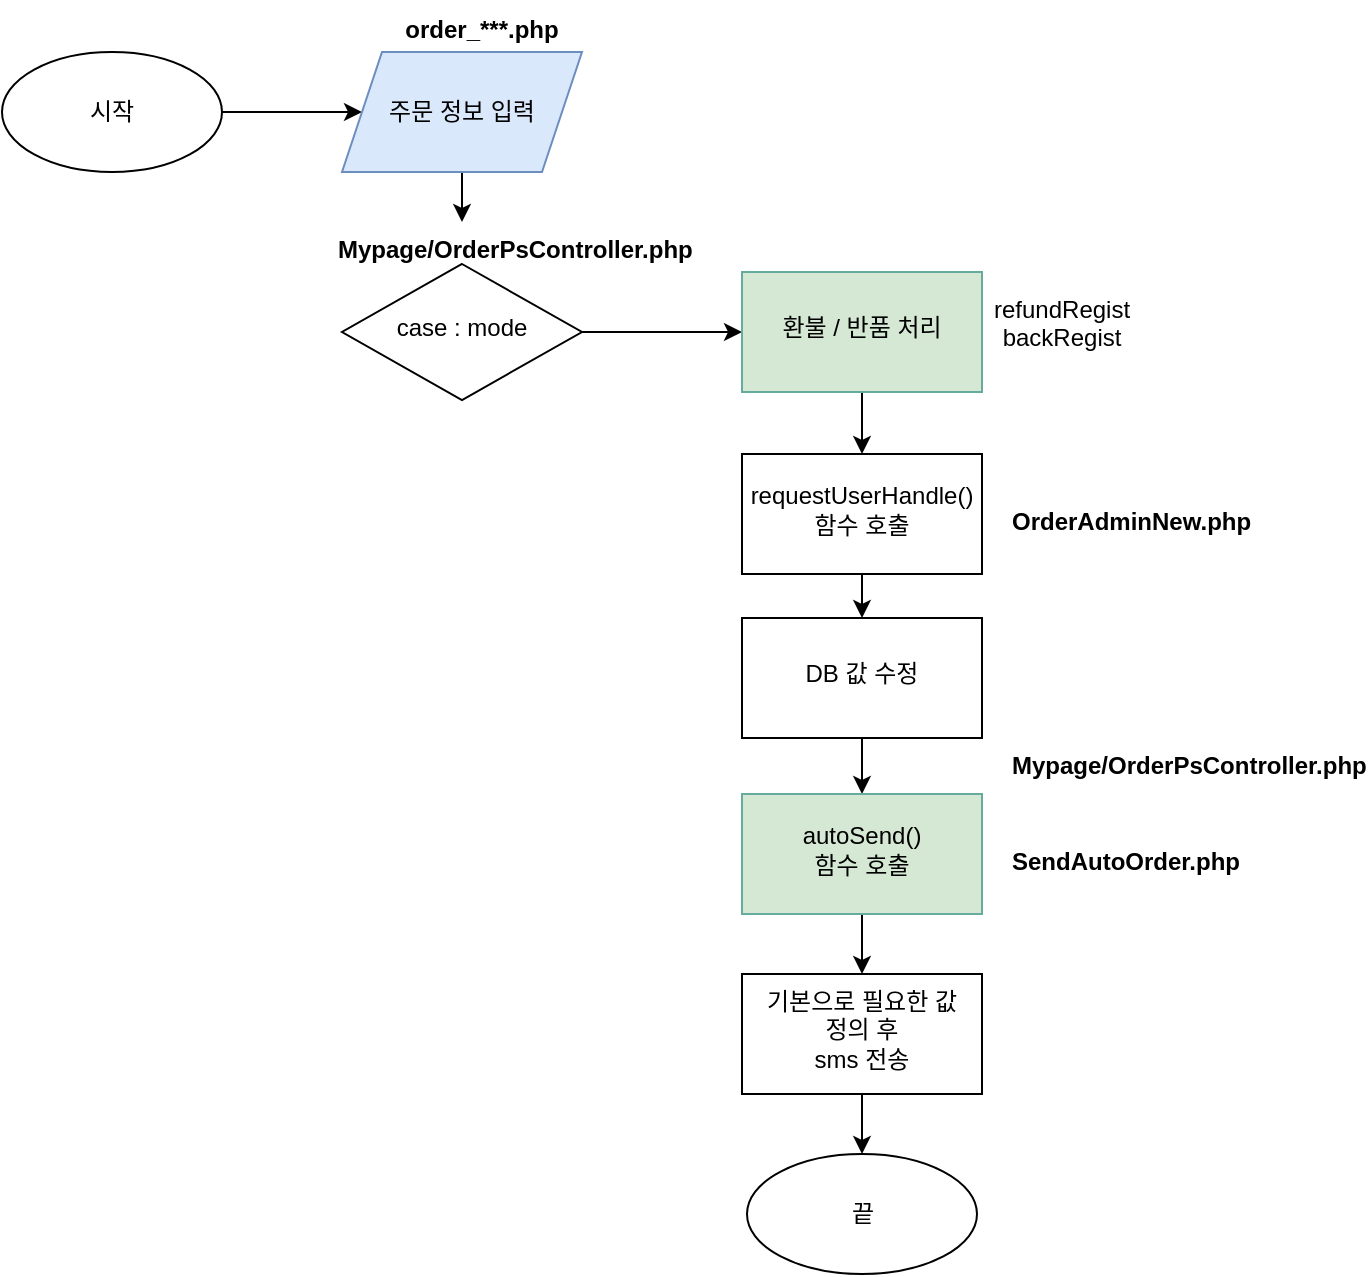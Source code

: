 <mxfile version="22.0.4" type="github">
  <diagram id="C5RBs43oDa-KdzZeNtuy" name="Page-1">
    <mxGraphModel dx="1674" dy="691" grid="1" gridSize="10" guides="1" tooltips="1" connect="1" arrows="1" fold="1" page="1" pageScale="1" pageWidth="827" pageHeight="1169" math="0" shadow="0">
      <root>
        <mxCell id="WIyWlLk6GJQsqaUBKTNV-0" />
        <mxCell id="WIyWlLk6GJQsqaUBKTNV-1" parent="WIyWlLk6GJQsqaUBKTNV-0" />
        <mxCell id="L9mbB41bV2o5m8cGWbgo-3" value="" style="edgeStyle=orthogonalEdgeStyle;rounded=0;orthogonalLoop=1;jettySize=auto;html=1;" parent="WIyWlLk6GJQsqaUBKTNV-1" source="idEzrxcN9vFPHACe0Mig-51" target="L9mbB41bV2o5m8cGWbgo-2" edge="1">
          <mxGeometry relative="1" as="geometry" />
        </mxCell>
        <mxCell id="idEzrxcN9vFPHACe0Mig-51" value="case : mode" style="rhombus;whiteSpace=wrap;html=1;shadow=0;fontFamily=Helvetica;fontSize=12;align=center;strokeWidth=1;spacing=6;spacingTop=-4;" parent="WIyWlLk6GJQsqaUBKTNV-1" vertex="1">
          <mxGeometry x="210" y="185" width="120" height="68" as="geometry" />
        </mxCell>
        <mxCell id="idEzrxcN9vFPHACe0Mig-52" value="&lt;b&gt;order_***.php&lt;/b&gt;" style="text;html=1;strokeColor=none;fillColor=none;align=center;verticalAlign=middle;whiteSpace=wrap;rounded=0;" parent="WIyWlLk6GJQsqaUBKTNV-1" vertex="1">
          <mxGeometry x="250" y="53" width="60" height="30" as="geometry" />
        </mxCell>
        <mxCell id="idEzrxcN9vFPHACe0Mig-53" value="" style="edgeStyle=orthogonalEdgeStyle;rounded=0;orthogonalLoop=1;jettySize=auto;html=1;" parent="WIyWlLk6GJQsqaUBKTNV-1" source="idEzrxcN9vFPHACe0Mig-54" target="idEzrxcN9vFPHACe0Mig-56" edge="1">
          <mxGeometry relative="1" as="geometry" />
        </mxCell>
        <mxCell id="idEzrxcN9vFPHACe0Mig-54" value="시작" style="ellipse;whiteSpace=wrap;html=1;" parent="WIyWlLk6GJQsqaUBKTNV-1" vertex="1">
          <mxGeometry x="40" y="79" width="110" height="60" as="geometry" />
        </mxCell>
        <mxCell id="Ep3l1_CijBjgm19CDLVp-0" value="" style="edgeStyle=orthogonalEdgeStyle;rounded=0;orthogonalLoop=1;jettySize=auto;html=1;" edge="1" parent="WIyWlLk6GJQsqaUBKTNV-1" source="idEzrxcN9vFPHACe0Mig-56" target="L9mbB41bV2o5m8cGWbgo-7">
          <mxGeometry relative="1" as="geometry" />
        </mxCell>
        <mxCell id="idEzrxcN9vFPHACe0Mig-56" value="주문 정보 입력" style="shape=parallelogram;perimeter=parallelogramPerimeter;whiteSpace=wrap;html=1;fixedSize=1;fillColor=#dae8fc;strokeColor=#6c8ebf;" parent="WIyWlLk6GJQsqaUBKTNV-1" vertex="1">
          <mxGeometry x="210" y="79" width="120" height="60" as="geometry" />
        </mxCell>
        <mxCell id="idEzrxcN9vFPHACe0Mig-93" value="끝" style="ellipse;whiteSpace=wrap;html=1;" parent="WIyWlLk6GJQsqaUBKTNV-1" vertex="1">
          <mxGeometry x="412.5" y="630" width="115" height="60" as="geometry" />
        </mxCell>
        <mxCell id="Ep3l1_CijBjgm19CDLVp-1" value="" style="edgeStyle=orthogonalEdgeStyle;rounded=0;orthogonalLoop=1;jettySize=auto;html=1;" edge="1" parent="WIyWlLk6GJQsqaUBKTNV-1" source="L9mbB41bV2o5m8cGWbgo-2" target="L9mbB41bV2o5m8cGWbgo-8">
          <mxGeometry relative="1" as="geometry" />
        </mxCell>
        <mxCell id="L9mbB41bV2o5m8cGWbgo-2" value="환불 / 반품 처리" style="whiteSpace=wrap;html=1;shadow=0;strokeWidth=1;spacing=6;spacingTop=-4;strokeColor=#67AB9F;fillColor=#D5E8D4;" parent="WIyWlLk6GJQsqaUBKTNV-1" vertex="1">
          <mxGeometry x="410" y="189" width="120" height="60" as="geometry" />
        </mxCell>
        <mxCell id="L9mbB41bV2o5m8cGWbgo-6" value="&lt;div style=&quot;text-align: center;&quot;&gt;refundRegist&lt;/div&gt;&lt;div style=&quot;text-align: center;&quot;&gt;&lt;span style=&quot;background-color: initial;&quot;&gt;backRegist&lt;/span&gt;&lt;/div&gt;" style="text;whiteSpace=wrap;html=1;" parent="WIyWlLk6GJQsqaUBKTNV-1" vertex="1">
          <mxGeometry x="534" y="194" width="102" height="50" as="geometry" />
        </mxCell>
        <UserObject label="&lt;b&gt;Mypage/OrderPsController.php&lt;/b&gt;" id="L9mbB41bV2o5m8cGWbgo-7">
          <mxCell style="text;whiteSpace=wrap;html=1;" parent="WIyWlLk6GJQsqaUBKTNV-1" vertex="1">
            <mxGeometry x="206" y="164" width="128" height="40" as="geometry" />
          </mxCell>
        </UserObject>
        <mxCell id="L9mbB41bV2o5m8cGWbgo-13" value="" style="edgeStyle=orthogonalEdgeStyle;rounded=0;orthogonalLoop=1;jettySize=auto;html=1;" parent="WIyWlLk6GJQsqaUBKTNV-1" source="L9mbB41bV2o5m8cGWbgo-8" target="L9mbB41bV2o5m8cGWbgo-12" edge="1">
          <mxGeometry relative="1" as="geometry" />
        </mxCell>
        <mxCell id="L9mbB41bV2o5m8cGWbgo-8" value="requestUserHandle()&lt;br&gt;함수 호출" style="whiteSpace=wrap;html=1;shadow=0;strokeWidth=1;spacing=6;spacingTop=-4;" parent="WIyWlLk6GJQsqaUBKTNV-1" vertex="1">
          <mxGeometry x="410" y="280" width="120" height="60" as="geometry" />
        </mxCell>
        <mxCell id="Ep3l1_CijBjgm19CDLVp-2" value="" style="edgeStyle=orthogonalEdgeStyle;rounded=0;orthogonalLoop=1;jettySize=auto;html=1;" edge="1" parent="WIyWlLk6GJQsqaUBKTNV-1" source="L9mbB41bV2o5m8cGWbgo-12" target="L9mbB41bV2o5m8cGWbgo-15">
          <mxGeometry relative="1" as="geometry" />
        </mxCell>
        <mxCell id="L9mbB41bV2o5m8cGWbgo-12" value="DB 값 수정" style="whiteSpace=wrap;html=1;shadow=0;strokeWidth=1;spacing=6;spacingTop=-4;" parent="WIyWlLk6GJQsqaUBKTNV-1" vertex="1">
          <mxGeometry x="410" y="362" width="120" height="60" as="geometry" />
        </mxCell>
        <mxCell id="L9mbB41bV2o5m8cGWbgo-42" value="" style="edgeStyle=orthogonalEdgeStyle;rounded=0;orthogonalLoop=1;jettySize=auto;html=1;" parent="WIyWlLk6GJQsqaUBKTNV-1" source="L9mbB41bV2o5m8cGWbgo-15" target="L9mbB41bV2o5m8cGWbgo-41" edge="1">
          <mxGeometry relative="1" as="geometry" />
        </mxCell>
        <mxCell id="L9mbB41bV2o5m8cGWbgo-15" value="autoSend()&lt;br&gt;함수 호출" style="whiteSpace=wrap;html=1;shadow=0;strokeWidth=1;spacing=6;spacingTop=-4;strokeColor=#67AB9F;fillColor=#D5E8D4;" parent="WIyWlLk6GJQsqaUBKTNV-1" vertex="1">
          <mxGeometry x="410" y="450" width="120" height="60" as="geometry" />
        </mxCell>
        <mxCell id="L9mbB41bV2o5m8cGWbgo-24" value="" style="edgeStyle=orthogonalEdgeStyle;rounded=0;orthogonalLoop=1;jettySize=auto;html=1;" parent="WIyWlLk6GJQsqaUBKTNV-1" source="L9mbB41bV2o5m8cGWbgo-18" edge="1">
          <mxGeometry relative="1" as="geometry">
            <mxPoint x="562" y="615" as="targetPoint" />
          </mxGeometry>
        </mxCell>
        <mxCell id="L9mbB41bV2o5m8cGWbgo-26" value="" style="edgeStyle=orthogonalEdgeStyle;rounded=0;orthogonalLoop=1;jettySize=auto;html=1;" parent="WIyWlLk6GJQsqaUBKTNV-1" source="L9mbB41bV2o5m8cGWbgo-23" edge="1">
          <mxGeometry relative="1" as="geometry">
            <mxPoint x="562" y="700" as="targetPoint" />
          </mxGeometry>
        </mxCell>
        <mxCell id="L9mbB41bV2o5m8cGWbgo-29" value="" style="edgeStyle=orthogonalEdgeStyle;rounded=0;orthogonalLoop=1;jettySize=auto;html=1;" parent="WIyWlLk6GJQsqaUBKTNV-1" source="L9mbB41bV2o5m8cGWbgo-25" edge="1">
          <mxGeometry relative="1" as="geometry">
            <mxPoint x="562" y="790" as="targetPoint" />
          </mxGeometry>
        </mxCell>
        <mxCell id="L9mbB41bV2o5m8cGWbgo-32" value="" style="edgeStyle=orthogonalEdgeStyle;rounded=0;orthogonalLoop=1;jettySize=auto;html=1;" parent="WIyWlLk6GJQsqaUBKTNV-1" source="L9mbB41bV2o5m8cGWbgo-28" edge="1">
          <mxGeometry relative="1" as="geometry">
            <mxPoint x="562" y="890" as="targetPoint" />
          </mxGeometry>
        </mxCell>
        <mxCell id="L9mbB41bV2o5m8cGWbgo-34" value="" style="edgeStyle=orthogonalEdgeStyle;rounded=0;orthogonalLoop=1;jettySize=auto;html=1;" parent="WIyWlLk6GJQsqaUBKTNV-1" source="L9mbB41bV2o5m8cGWbgo-31" edge="1">
          <mxGeometry relative="1" as="geometry">
            <mxPoint x="480" y="925" as="targetPoint" />
          </mxGeometry>
        </mxCell>
        <mxCell id="L9mbB41bV2o5m8cGWbgo-36" value="" style="edgeStyle=orthogonalEdgeStyle;rounded=0;orthogonalLoop=1;jettySize=auto;html=1;" parent="WIyWlLk6GJQsqaUBKTNV-1" target="L9mbB41bV2o5m8cGWbgo-35" edge="1">
          <mxGeometry relative="1" as="geometry">
            <mxPoint x="416" y="890" as="sourcePoint" />
          </mxGeometry>
        </mxCell>
        <mxCell id="L9mbB41bV2o5m8cGWbgo-38" value="" style="edgeStyle=orthogonalEdgeStyle;rounded=0;orthogonalLoop=1;jettySize=auto;html=1;" parent="WIyWlLk6GJQsqaUBKTNV-1" target="L9mbB41bV2o5m8cGWbgo-37" edge="1">
          <mxGeometry relative="1" as="geometry">
            <mxPoint x="416" y="790" as="sourcePoint" />
          </mxGeometry>
        </mxCell>
        <mxCell id="L9mbB41bV2o5m8cGWbgo-39" style="edgeStyle=orthogonalEdgeStyle;rounded=0;orthogonalLoop=1;jettySize=auto;html=1;exitX=0.5;exitY=1;exitDx=0;exitDy=0;" parent="WIyWlLk6GJQsqaUBKTNV-1" source="L9mbB41bV2o5m8cGWbgo-15" target="L9mbB41bV2o5m8cGWbgo-15" edge="1">
          <mxGeometry relative="1" as="geometry" />
        </mxCell>
        <mxCell id="L9mbB41bV2o5m8cGWbgo-43" value="" style="edgeStyle=orthogonalEdgeStyle;rounded=0;orthogonalLoop=1;jettySize=auto;html=1;" parent="WIyWlLk6GJQsqaUBKTNV-1" source="L9mbB41bV2o5m8cGWbgo-41" target="idEzrxcN9vFPHACe0Mig-93" edge="1">
          <mxGeometry relative="1" as="geometry" />
        </mxCell>
        <mxCell id="L9mbB41bV2o5m8cGWbgo-41" value="기본으로 필요한 값 &lt;br&gt;정의 후&lt;br&gt;sms 전송" style="whiteSpace=wrap;html=1;shadow=0;strokeWidth=1;spacing=6;spacingTop=-4;" parent="WIyWlLk6GJQsqaUBKTNV-1" vertex="1">
          <mxGeometry x="410" y="540" width="120" height="60" as="geometry" />
        </mxCell>
        <UserObject label="&lt;b&gt;OrderAdminNew.php&lt;/b&gt;" id="L9mbB41bV2o5m8cGWbgo-44">
          <mxCell style="text;whiteSpace=wrap;html=1;" parent="WIyWlLk6GJQsqaUBKTNV-1" vertex="1">
            <mxGeometry x="543" y="300" width="128" height="40" as="geometry" />
          </mxCell>
        </UserObject>
        <UserObject label="&lt;b&gt;SendAutoOrder.php&lt;/b&gt;" id="L9mbB41bV2o5m8cGWbgo-46">
          <mxCell style="text;whiteSpace=wrap;html=1;" parent="WIyWlLk6GJQsqaUBKTNV-1" vertex="1">
            <mxGeometry x="543" y="470" width="128" height="40" as="geometry" />
          </mxCell>
        </UserObject>
        <UserObject label="&lt;b&gt;Mypage/OrderPsController.php&lt;/b&gt;" id="Ep3l1_CijBjgm19CDLVp-3">
          <mxCell style="text;whiteSpace=wrap;html=1;" vertex="1" parent="WIyWlLk6GJQsqaUBKTNV-1">
            <mxGeometry x="543" y="422" width="128" height="40" as="geometry" />
          </mxCell>
        </UserObject>
      </root>
    </mxGraphModel>
  </diagram>
</mxfile>
